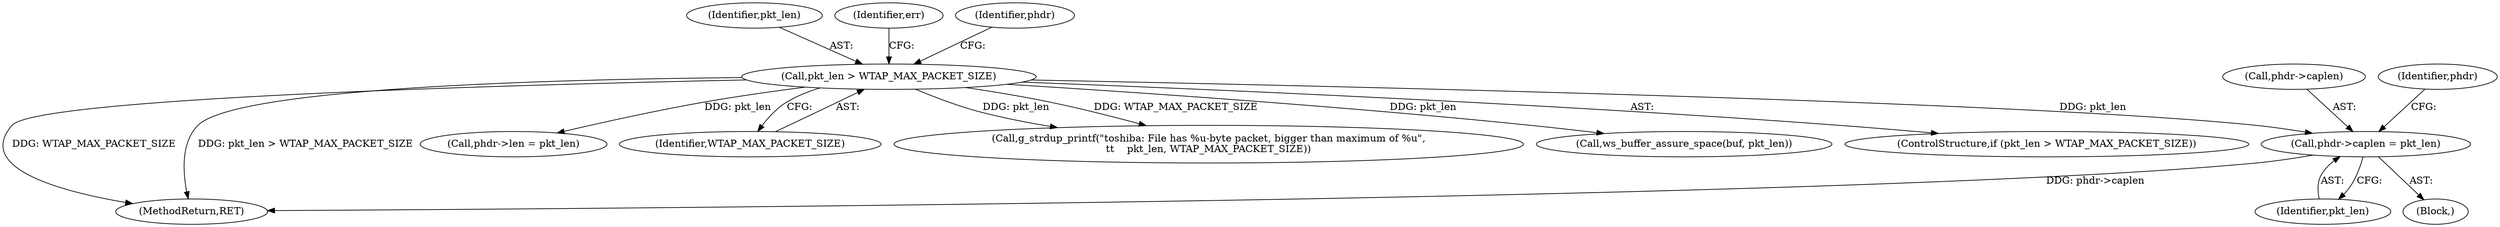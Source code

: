 digraph "0_wireshark_5efb45231671baa2db2011d8f67f9d6e72bc455b@pointer" {
"1000311" [label="(Call,phdr->caplen = pkt_len)"];
"1000258" [label="(Call,pkt_len > WTAP_MAX_PACKET_SIZE)"];
"1000312" [label="(Call,phdr->caplen)"];
"1000258" [label="(Call,pkt_len > WTAP_MAX_PACKET_SIZE)"];
"1000259" [label="(Identifier,pkt_len)"];
"1000264" [label="(Identifier,err)"];
"1000399" [label="(Call,ws_buffer_assure_space(buf, pkt_len))"];
"1000318" [label="(Identifier,phdr)"];
"1000114" [label="(Block,)"];
"1000257" [label="(ControlStructure,if (pkt_len > WTAP_MAX_PACKET_SIZE))"];
"1000476" [label="(MethodReturn,RET)"];
"1000316" [label="(Call,phdr->len = pkt_len)"];
"1000260" [label="(Identifier,WTAP_MAX_PACKET_SIZE)"];
"1000315" [label="(Identifier,pkt_len)"];
"1000269" [label="(Call,g_strdup_printf(\"toshiba: File has %u-byte packet, bigger than maximum of %u\",\n\t\t    pkt_len, WTAP_MAX_PACKET_SIZE))"];
"1000277" [label="(Identifier,phdr)"];
"1000311" [label="(Call,phdr->caplen = pkt_len)"];
"1000311" -> "1000114"  [label="AST: "];
"1000311" -> "1000315"  [label="CFG: "];
"1000312" -> "1000311"  [label="AST: "];
"1000315" -> "1000311"  [label="AST: "];
"1000318" -> "1000311"  [label="CFG: "];
"1000311" -> "1000476"  [label="DDG: phdr->caplen"];
"1000258" -> "1000311"  [label="DDG: pkt_len"];
"1000258" -> "1000257"  [label="AST: "];
"1000258" -> "1000260"  [label="CFG: "];
"1000259" -> "1000258"  [label="AST: "];
"1000260" -> "1000258"  [label="AST: "];
"1000264" -> "1000258"  [label="CFG: "];
"1000277" -> "1000258"  [label="CFG: "];
"1000258" -> "1000476"  [label="DDG: WTAP_MAX_PACKET_SIZE"];
"1000258" -> "1000476"  [label="DDG: pkt_len > WTAP_MAX_PACKET_SIZE"];
"1000258" -> "1000269"  [label="DDG: pkt_len"];
"1000258" -> "1000269"  [label="DDG: WTAP_MAX_PACKET_SIZE"];
"1000258" -> "1000316"  [label="DDG: pkt_len"];
"1000258" -> "1000399"  [label="DDG: pkt_len"];
}
